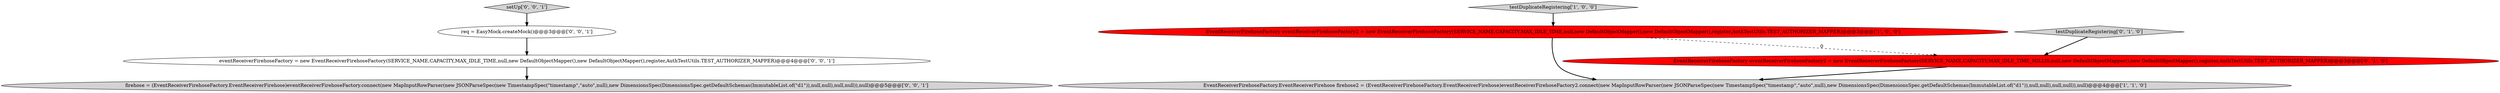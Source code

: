digraph {
6 [style = filled, label = "eventReceiverFirehoseFactory = new EventReceiverFirehoseFactory(SERVICE_NAME,CAPACITY,MAX_IDLE_TIME,null,new DefaultObjectMapper(),new DefaultObjectMapper(),register,AuthTestUtils.TEST_AUTHORIZER_MAPPER)@@@4@@@['0', '0', '1']", fillcolor = white, shape = ellipse image = "AAA0AAABBB3BBB"];
1 [style = filled, label = "testDuplicateRegistering['1', '0', '0']", fillcolor = lightgray, shape = diamond image = "AAA0AAABBB1BBB"];
8 [style = filled, label = "setUp['0', '0', '1']", fillcolor = lightgray, shape = diamond image = "AAA0AAABBB3BBB"];
7 [style = filled, label = "firehose = (EventReceiverFirehoseFactory.EventReceiverFirehose)eventReceiverFirehoseFactory.connect(new MapInputRowParser(new JSONParseSpec(new TimestampSpec(\"timestamp\",\"auto\",null),new DimensionsSpec(DimensionsSpec.getDefaultSchemas(ImmutableList.of(\"d1\")),null,null),null,null)),null)@@@5@@@['0', '0', '1']", fillcolor = lightgray, shape = ellipse image = "AAA0AAABBB3BBB"];
3 [style = filled, label = "testDuplicateRegistering['0', '1', '0']", fillcolor = lightgray, shape = diamond image = "AAA0AAABBB2BBB"];
0 [style = filled, label = "EventReceiverFirehoseFactory.EventReceiverFirehose firehose2 = (EventReceiverFirehoseFactory.EventReceiverFirehose)eventReceiverFirehoseFactory2.connect(new MapInputRowParser(new JSONParseSpec(new TimestampSpec(\"timestamp\",\"auto\",null),new DimensionsSpec(DimensionsSpec.getDefaultSchemas(ImmutableList.of(\"d1\")),null,null),null,null)),null)@@@4@@@['1', '1', '0']", fillcolor = lightgray, shape = ellipse image = "AAA0AAABBB1BBB"];
4 [style = filled, label = "EventReceiverFirehoseFactory eventReceiverFirehoseFactory2 = new EventReceiverFirehoseFactory(SERVICE_NAME,CAPACITY,MAX_IDLE_TIME_MILLIS,null,new DefaultObjectMapper(),new DefaultObjectMapper(),register,AuthTestUtils.TEST_AUTHORIZER_MAPPER)@@@3@@@['0', '1', '0']", fillcolor = red, shape = ellipse image = "AAA1AAABBB2BBB"];
2 [style = filled, label = "EventReceiverFirehoseFactory eventReceiverFirehoseFactory2 = new EventReceiverFirehoseFactory(SERVICE_NAME,CAPACITY,MAX_IDLE_TIME,null,new DefaultObjectMapper(),new DefaultObjectMapper(),register,AuthTestUtils.TEST_AUTHORIZER_MAPPER)@@@3@@@['1', '0', '0']", fillcolor = red, shape = ellipse image = "AAA1AAABBB1BBB"];
5 [style = filled, label = "req = EasyMock.createMock()@@@3@@@['0', '0', '1']", fillcolor = white, shape = ellipse image = "AAA0AAABBB3BBB"];
1->2 [style = bold, label=""];
2->0 [style = bold, label=""];
5->6 [style = bold, label=""];
6->7 [style = bold, label=""];
8->5 [style = bold, label=""];
3->4 [style = bold, label=""];
4->0 [style = bold, label=""];
2->4 [style = dashed, label="0"];
}
